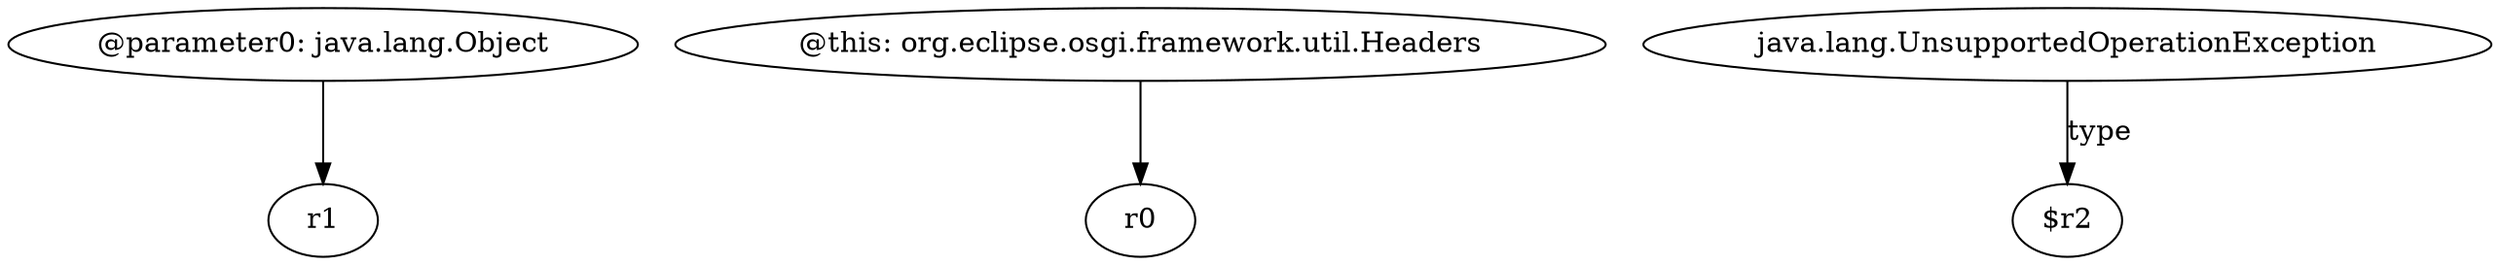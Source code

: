 digraph g {
0[label="@parameter0: java.lang.Object"]
1[label="r1"]
0->1[label=""]
2[label="@this: org.eclipse.osgi.framework.util.Headers"]
3[label="r0"]
2->3[label=""]
4[label="java.lang.UnsupportedOperationException"]
5[label="$r2"]
4->5[label="type"]
}